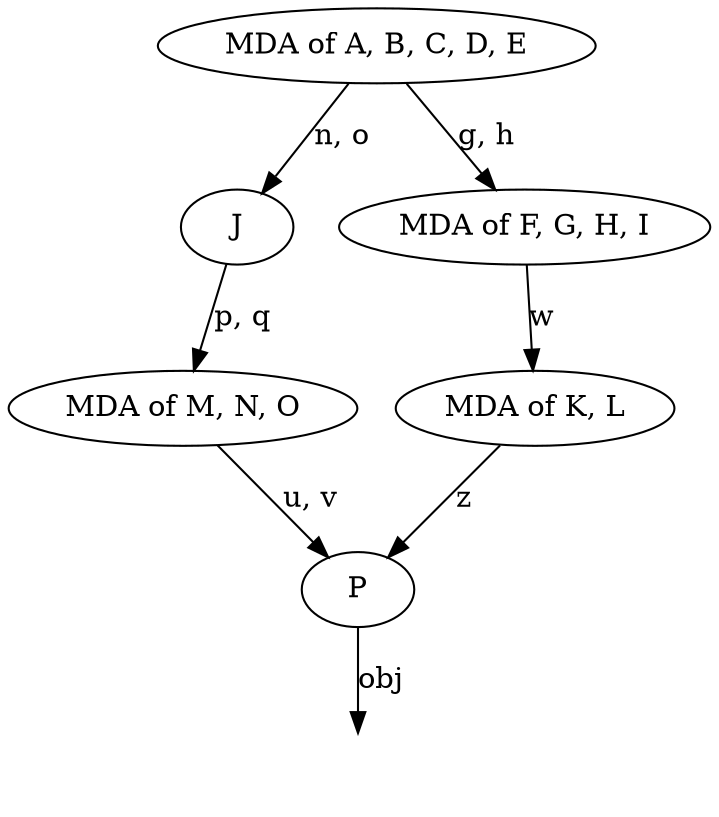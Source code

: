 digraph {
	"MDA of M, N, O" -> P [label="u, v" color=black dir=forward fontcolor=black penwidth=1.0]
	J -> "MDA of M, N, O" [label="p, q" color=black dir=forward fontcolor=black penwidth=1.0]
	"MDA of K, L" -> P [label=z color=black dir=forward fontcolor=black penwidth=1.0]
	"MDA of F, G, H, I" -> "MDA of K, L" [label=w color=black dir=forward fontcolor=black penwidth=1.0]
	"MDA of A, B, C, D, E" -> J [label="n, o" color=black dir=forward fontcolor=black penwidth=1.0]
	"MDA of A, B, C, D, E" -> "MDA of F, G, H, I" [label="g, h" color=black dir=forward fontcolor=black penwidth=1.0]
	P -> _0 [label=obj color=black dir=forward fontcolor=black penwidth=1.0]
	_0 [style=invis]
}
